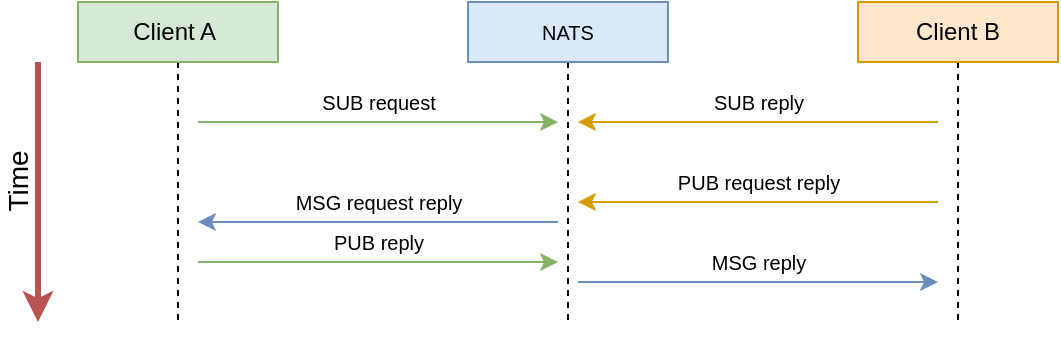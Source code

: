 <mxfile version="11.1.4" type="device"><diagram id="MFQed3kcwJ30D2IAOeBK" name="Page-1"><mxGraphModel dx="363" dy="318" grid="1" gridSize="10" guides="1" tooltips="1" connect="1" arrows="1" fold="1" page="1" pageScale="1" pageWidth="1100" pageHeight="850" math="0" shadow="0"><root><mxCell id="0"/><mxCell id="1" parent="0"/><mxCell id="BHvTtatSqSFv0FJZFxev-24" style="edgeStyle=none;rounded=0;orthogonalLoop=1;jettySize=auto;html=1;exitX=0.5;exitY=1;exitDx=0;exitDy=0;fontSize=10;dashed=1;endArrow=none;endFill=0;" parent="1" source="BHvTtatSqSFv0FJZFxev-1" edge="1"><mxGeometry relative="1" as="geometry"><mxPoint x="350" y="460" as="targetPoint"/></mxGeometry></mxCell><mxCell id="BHvTtatSqSFv0FJZFxev-1" value="Client A&amp;nbsp;" style="rounded=0;whiteSpace=wrap;html=1;fillColor=#d5e8d4;strokeColor=#82b366;" parent="1" vertex="1"><mxGeometry x="300" y="300" width="100" height="30" as="geometry"/></mxCell><mxCell id="BHvTtatSqSFv0FJZFxev-26" style="edgeStyle=none;rounded=0;orthogonalLoop=1;jettySize=auto;html=1;exitX=0.5;exitY=1;exitDx=0;exitDy=0;dashed=1;endArrow=none;endFill=0;fontSize=10;" parent="1" source="BHvTtatSqSFv0FJZFxev-6" edge="1"><mxGeometry relative="1" as="geometry"><mxPoint x="740" y="460" as="targetPoint"/></mxGeometry></mxCell><mxCell id="BHvTtatSqSFv0FJZFxev-6" value="Client B" style="rounded=0;whiteSpace=wrap;html=1;fillColor=#ffe6cc;strokeColor=#d79b00;" parent="1" vertex="1"><mxGeometry x="690" y="300" width="100" height="30" as="geometry"/></mxCell><mxCell id="BHvTtatSqSFv0FJZFxev-25" style="edgeStyle=none;rounded=0;orthogonalLoop=1;jettySize=auto;html=1;exitX=0.5;exitY=1;exitDx=0;exitDy=0;dashed=1;endArrow=none;endFill=0;fontSize=10;" parent="1" source="BHvTtatSqSFv0FJZFxev-23" edge="1"><mxGeometry relative="1" as="geometry"><mxPoint x="545" y="460" as="targetPoint"/></mxGeometry></mxCell><mxCell id="BHvTtatSqSFv0FJZFxev-23" value="NATS" style="rounded=0;whiteSpace=wrap;html=1;labelBackgroundColor=none;fontSize=10;fillColor=#dae8fc;strokeColor=#6c8ebf;" parent="1" vertex="1"><mxGeometry x="495" y="300" width="100" height="30" as="geometry"/></mxCell><mxCell id="BHvTtatSqSFv0FJZFxev-32" value="SUB request" style="endArrow=classic;html=1;fontSize=10;fillColor=#d5e8d4;strokeColor=#82b366;" parent="1" edge="1"><mxGeometry y="10" width="50" height="50" relative="1" as="geometry"><mxPoint x="360" y="360" as="sourcePoint"/><mxPoint x="540" y="360" as="targetPoint"/><mxPoint as="offset"/></mxGeometry></mxCell><mxCell id="BHvTtatSqSFv0FJZFxev-34" value="SUB reply" style="endArrow=classic;html=1;fontSize=10;fillColor=#ffe6cc;strokeColor=#d79b00;" parent="1" edge="1"><mxGeometry y="-10" width="50" height="50" relative="1" as="geometry"><mxPoint x="730" y="360" as="sourcePoint"/><mxPoint x="550" y="360" as="targetPoint"/><mxPoint as="offset"/></mxGeometry></mxCell><mxCell id="BHvTtatSqSFv0FJZFxev-35" value="PUB request reply" style="endArrow=classic;html=1;fontSize=10;fillColor=#ffe6cc;strokeColor=#d79b00;" parent="1" edge="1"><mxGeometry y="-10" width="50" height="50" relative="1" as="geometry"><mxPoint x="730" y="400" as="sourcePoint"/><mxPoint x="550" y="400" as="targetPoint"/><mxPoint as="offset"/></mxGeometry></mxCell><mxCell id="BHvTtatSqSFv0FJZFxev-36" value="MSG request reply" style="endArrow=classic;html=1;fontSize=10;fillColor=#dae8fc;strokeColor=#6c8ebf;" parent="1" edge="1"><mxGeometry y="-10" width="50" height="50" relative="1" as="geometry"><mxPoint x="540" y="410" as="sourcePoint"/><mxPoint x="360" y="410" as="targetPoint"/><mxPoint as="offset"/></mxGeometry></mxCell><mxCell id="BHvTtatSqSFv0FJZFxev-37" value="PUB reply" style="endArrow=classic;html=1;fontSize=10;fillColor=#d5e8d4;strokeColor=#82b366;" parent="1" edge="1"><mxGeometry y="10" width="50" height="50" relative="1" as="geometry"><mxPoint x="360" y="430" as="sourcePoint"/><mxPoint x="540" y="430" as="targetPoint"/><mxPoint as="offset"/></mxGeometry></mxCell><mxCell id="BHvTtatSqSFv0FJZFxev-38" value="MSG reply" style="endArrow=classic;html=1;fontSize=10;fillColor=#dae8fc;strokeColor=#6c8ebf;" parent="1" edge="1"><mxGeometry y="10" width="50" height="50" relative="1" as="geometry"><mxPoint x="550" y="440" as="sourcePoint"/><mxPoint x="730" y="440" as="targetPoint"/><mxPoint as="offset"/></mxGeometry></mxCell><mxCell id="BHvTtatSqSFv0FJZFxev-39" value="Time" style="endArrow=classic;html=1;fontSize=14;strokeWidth=3;fillColor=#f8cecc;strokeColor=#b85450;horizontal=0;labelBackgroundColor=none;" parent="1" edge="1"><mxGeometry x="-0.077" y="-10" width="50" height="50" relative="1" as="geometry"><mxPoint x="280" y="330" as="sourcePoint"/><mxPoint x="280" y="460" as="targetPoint"/><mxPoint as="offset"/></mxGeometry></mxCell></root></mxGraphModel></diagram></mxfile>